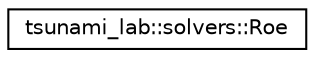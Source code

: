 digraph "Graphical Class Hierarchy"
{
 // LATEX_PDF_SIZE
  edge [fontname="Helvetica",fontsize="10",labelfontname="Helvetica",labelfontsize="10"];
  node [fontname="Helvetica",fontsize="10",shape=record];
  rankdir="LR";
  Node0 [label="tsunami_lab::solvers::Roe",height=0.2,width=0.4,color="black", fillcolor="white", style="filled",URL="$classtsunami__lab_1_1solvers_1_1Roe.html",tooltip=" "];
}
